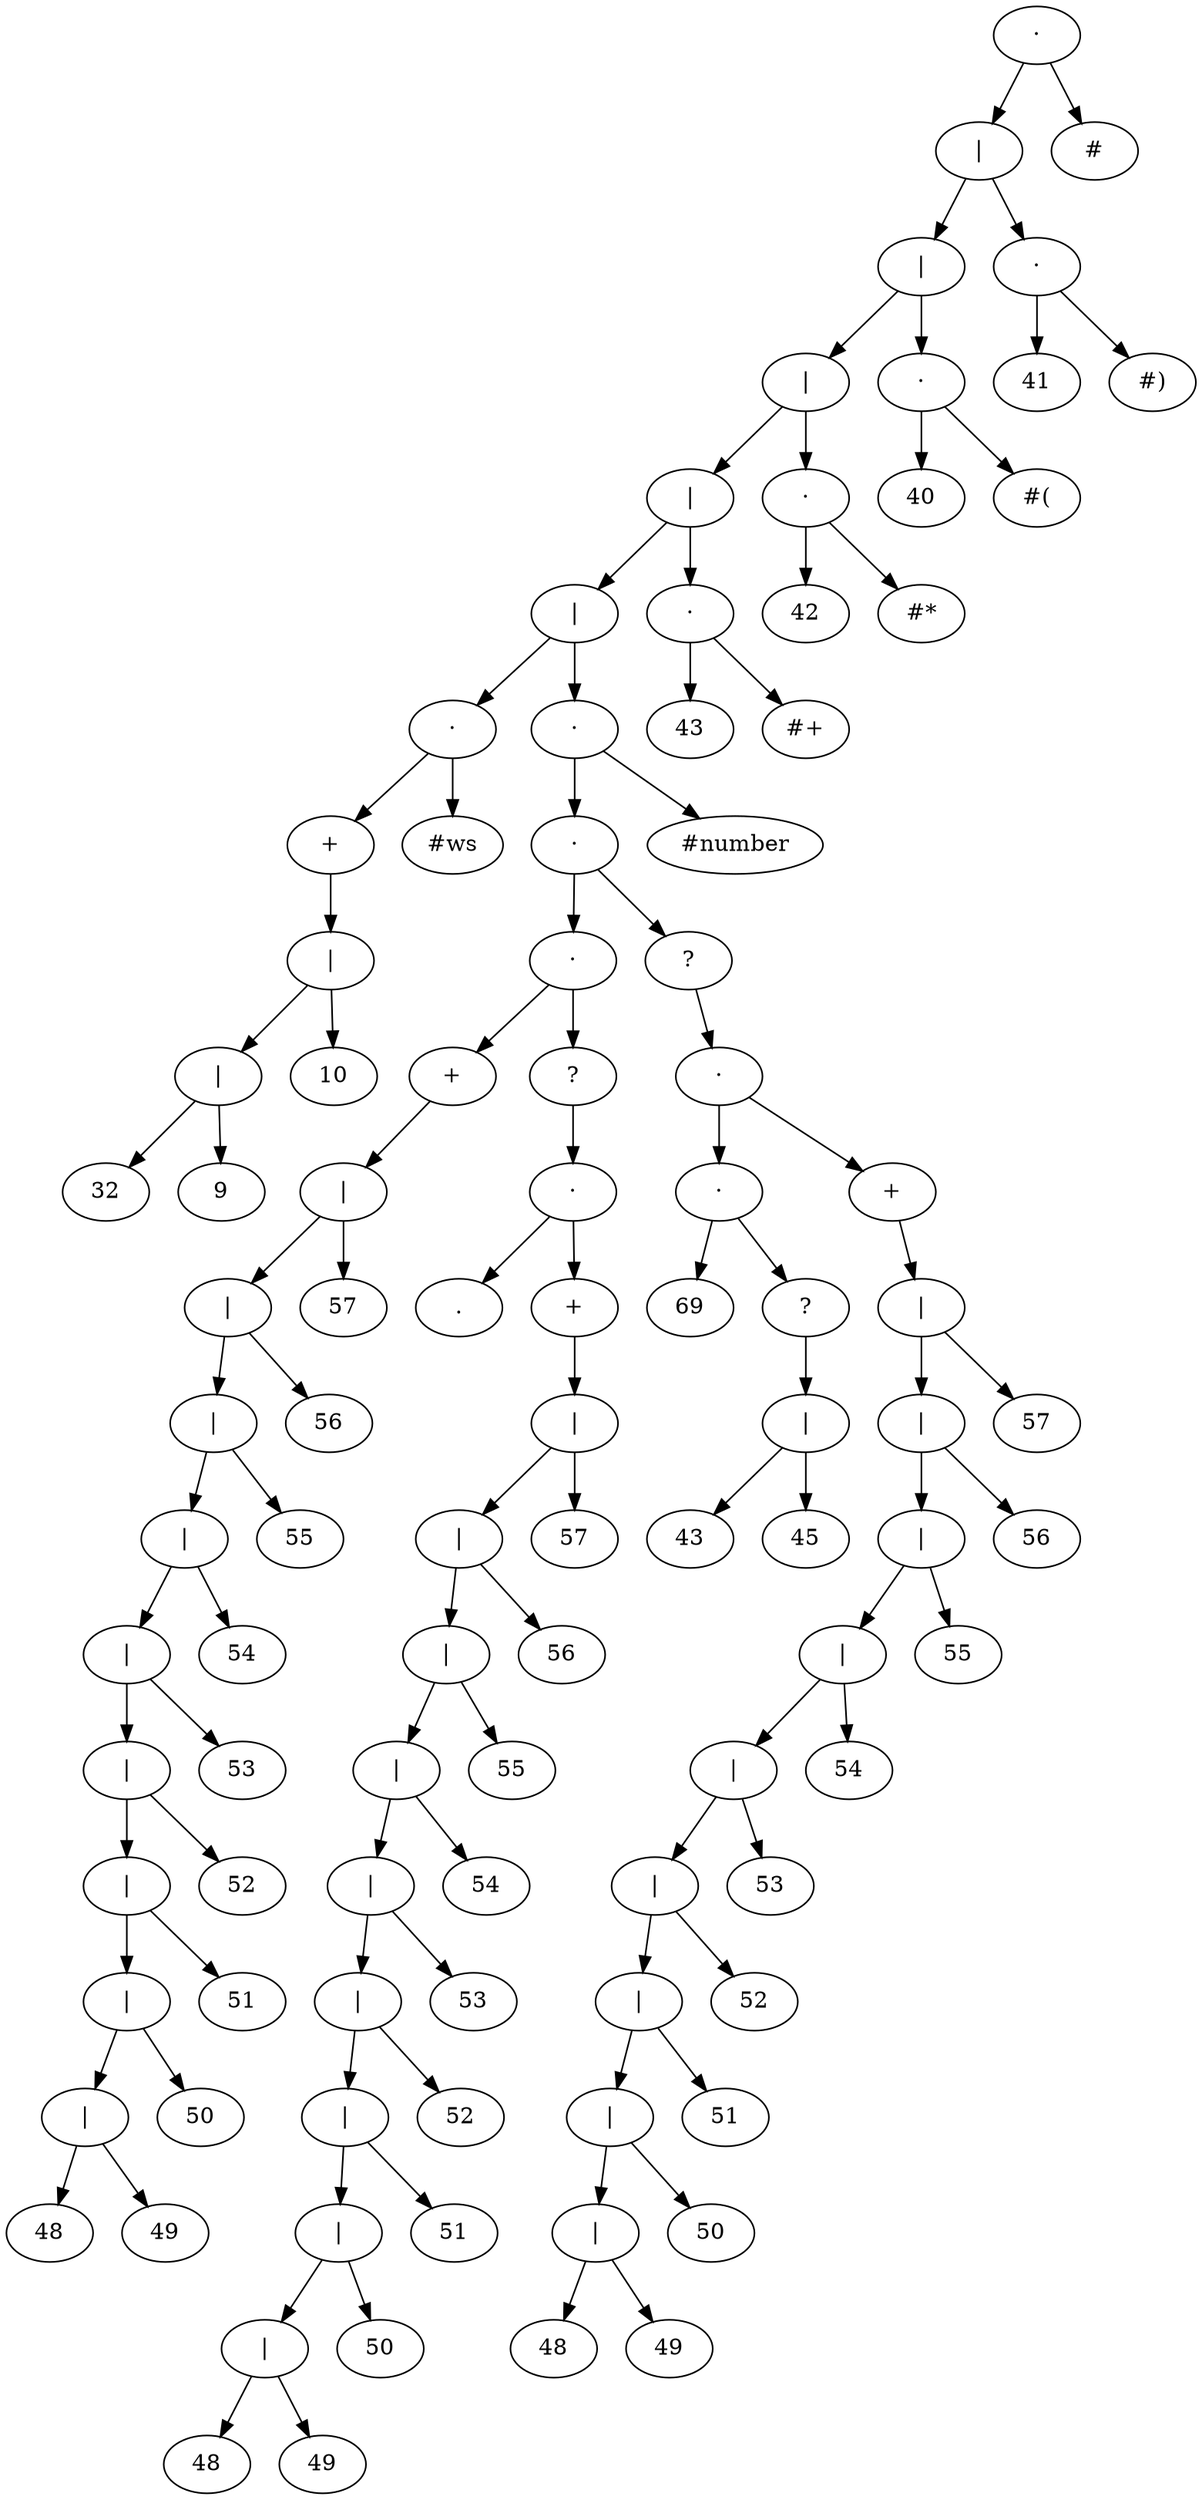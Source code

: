 digraph "Arbol Sintatico" {
n101 [label="·"];
n101 -> n99;
n99 [label="|"];
n99 -> n95;
n95 [label="|"];
n95 -> n91;
n91 [label="|"];
n91 -> n87;
n87 [label="|"];
n87 -> n83;
n83 [label="|"];
n83 -> n7;
n7 [label="·"];
n7 -> n5;
n5 [label="+"];
n5 -> n4;
n4 [label="|"];
n4 -> n2;
n2 [label="|"];
n2 -> n0;
n0 [label="32"];
n2 -> n1;
n1 [label="9"];
n4 -> n3;
n3 [label="10"];
n7 -> n6;
n6 [label="#ws"];
n83 -> n82;
n82 [label="·"];
n82 -> n80;
n80 [label="·"];
n80 -> n51;
n51 [label="·"];
n51 -> n27;
n27 [label="+"];
n27 -> n26;
n26 [label="|"];
n26 -> n24;
n24 [label="|"];
n24 -> n22;
n22 [label="|"];
n22 -> n20;
n20 [label="|"];
n20 -> n18;
n18 [label="|"];
n18 -> n16;
n16 [label="|"];
n16 -> n14;
n14 [label="|"];
n14 -> n12;
n12 [label="|"];
n12 -> n10;
n10 [label="|"];
n10 -> n8;
n8 [label="48"];
n10 -> n9;
n9 [label="49"];
n12 -> n11;
n11 [label="50"];
n14 -> n13;
n13 [label="51"];
n16 -> n15;
n15 [label="52"];
n18 -> n17;
n17 [label="53"];
n20 -> n19;
n19 [label="54"];
n22 -> n21;
n21 [label="55"];
n24 -> n23;
n23 [label="56"];
n26 -> n25;
n25 [label="57"];
n51 -> n50;
n50 [label="?"];
n50 -> n49;
n49 [label="·"];
n49 -> n28;
n28 [label="."];
n49 -> n48;
n48 [label="+"];
n48 -> n47;
n47 [label="|"];
n47 -> n45;
n45 [label="|"];
n45 -> n43;
n43 [label="|"];
n43 -> n41;
n41 [label="|"];
n41 -> n39;
n39 [label="|"];
n39 -> n37;
n37 [label="|"];
n37 -> n35;
n35 [label="|"];
n35 -> n33;
n33 [label="|"];
n33 -> n31;
n31 [label="|"];
n31 -> n29;
n29 [label="48"];
n31 -> n30;
n30 [label="49"];
n33 -> n32;
n32 [label="50"];
n35 -> n34;
n34 [label="51"];
n37 -> n36;
n36 [label="52"];
n39 -> n38;
n38 [label="53"];
n41 -> n40;
n40 [label="54"];
n43 -> n42;
n42 [label="55"];
n45 -> n44;
n44 [label="56"];
n47 -> n46;
n46 [label="57"];
n80 -> n79;
n79 [label="?"];
n79 -> n78;
n78 [label="·"];
n78 -> n57;
n57 [label="·"];
n57 -> n52;
n52 [label="69"];
n57 -> n56;
n56 [label="?"];
n56 -> n55;
n55 [label="|"];
n55 -> n53;
n53 [label="43"];
n55 -> n54;
n54 [label="45"];
n78 -> n77;
n77 [label="+"];
n77 -> n76;
n76 [label="|"];
n76 -> n74;
n74 [label="|"];
n74 -> n72;
n72 [label="|"];
n72 -> n70;
n70 [label="|"];
n70 -> n68;
n68 [label="|"];
n68 -> n66;
n66 [label="|"];
n66 -> n64;
n64 [label="|"];
n64 -> n62;
n62 [label="|"];
n62 -> n60;
n60 [label="|"];
n60 -> n58;
n58 [label="48"];
n60 -> n59;
n59 [label="49"];
n62 -> n61;
n61 [label="50"];
n64 -> n63;
n63 [label="51"];
n66 -> n65;
n65 [label="52"];
n68 -> n67;
n67 [label="53"];
n70 -> n69;
n69 [label="54"];
n72 -> n71;
n71 [label="55"];
n74 -> n73;
n73 [label="56"];
n76 -> n75;
n75 [label="57"];
n82 -> n81;
n81 [label="#number"];
n87 -> n86;
n86 [label="·"];
n86 -> n84;
n84 [label="43"];
n86 -> n85;
n85 [label="#+"];
n91 -> n90;
n90 [label="·"];
n90 -> n88;
n88 [label="42"];
n90 -> n89;
n89 [label="#*"];
n95 -> n94;
n94 [label="·"];
n94 -> n92;
n92 [label="40"];
n94 -> n93;
n93 [label="#("];
n99 -> n98;
n98 [label="·"];
n98 -> n96;
n96 [label="41"];
n98 -> n97;
n97 [label="#)"];
n101 -> n100;
n100 [label="#"];

}